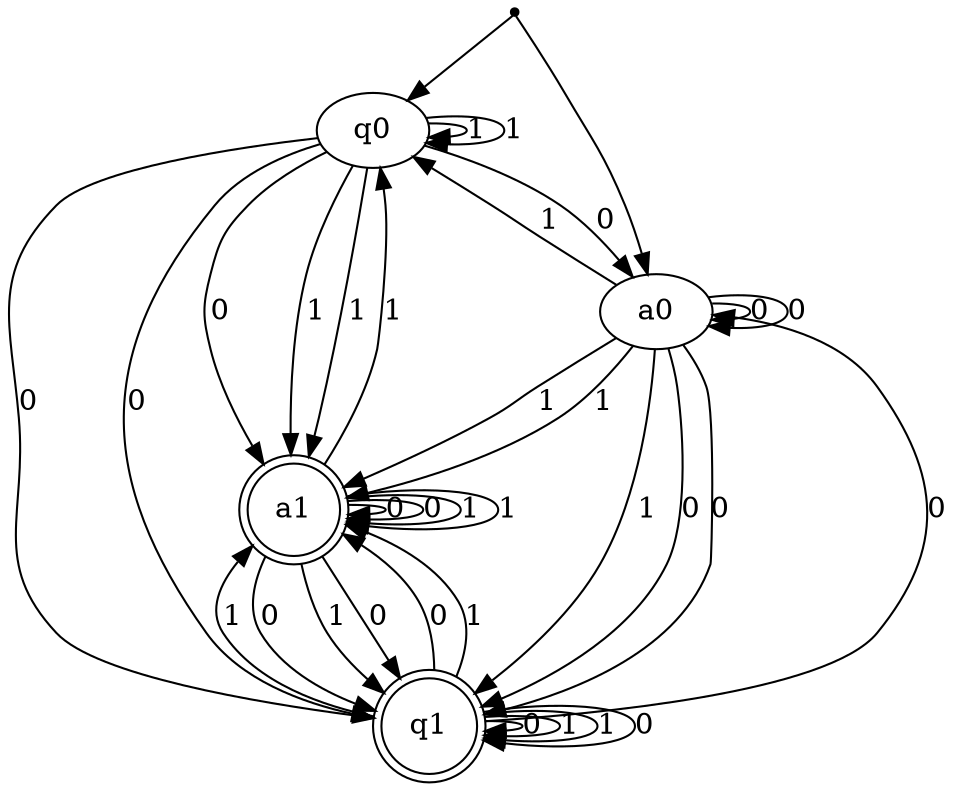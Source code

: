 digraph {
inic[shape=point]; 
inic->q0,a0;
q1,a1->q1,a1 [label="0"];
q0,a1->q1,a1 [label="0"];
q1,a0->q1,a1 [label="1"];
q1,a1->q1,a1 [label="1"];
q1,a0->q1,a0 [label="0"];
q0,a0->q0,a1 [label="1"];
q0,a1->q0,a1 [label="1"];
q0,a0->q1,a0 [label="0"];
a1[shape=doublecircle];
q1[shape=doublecircle];
}